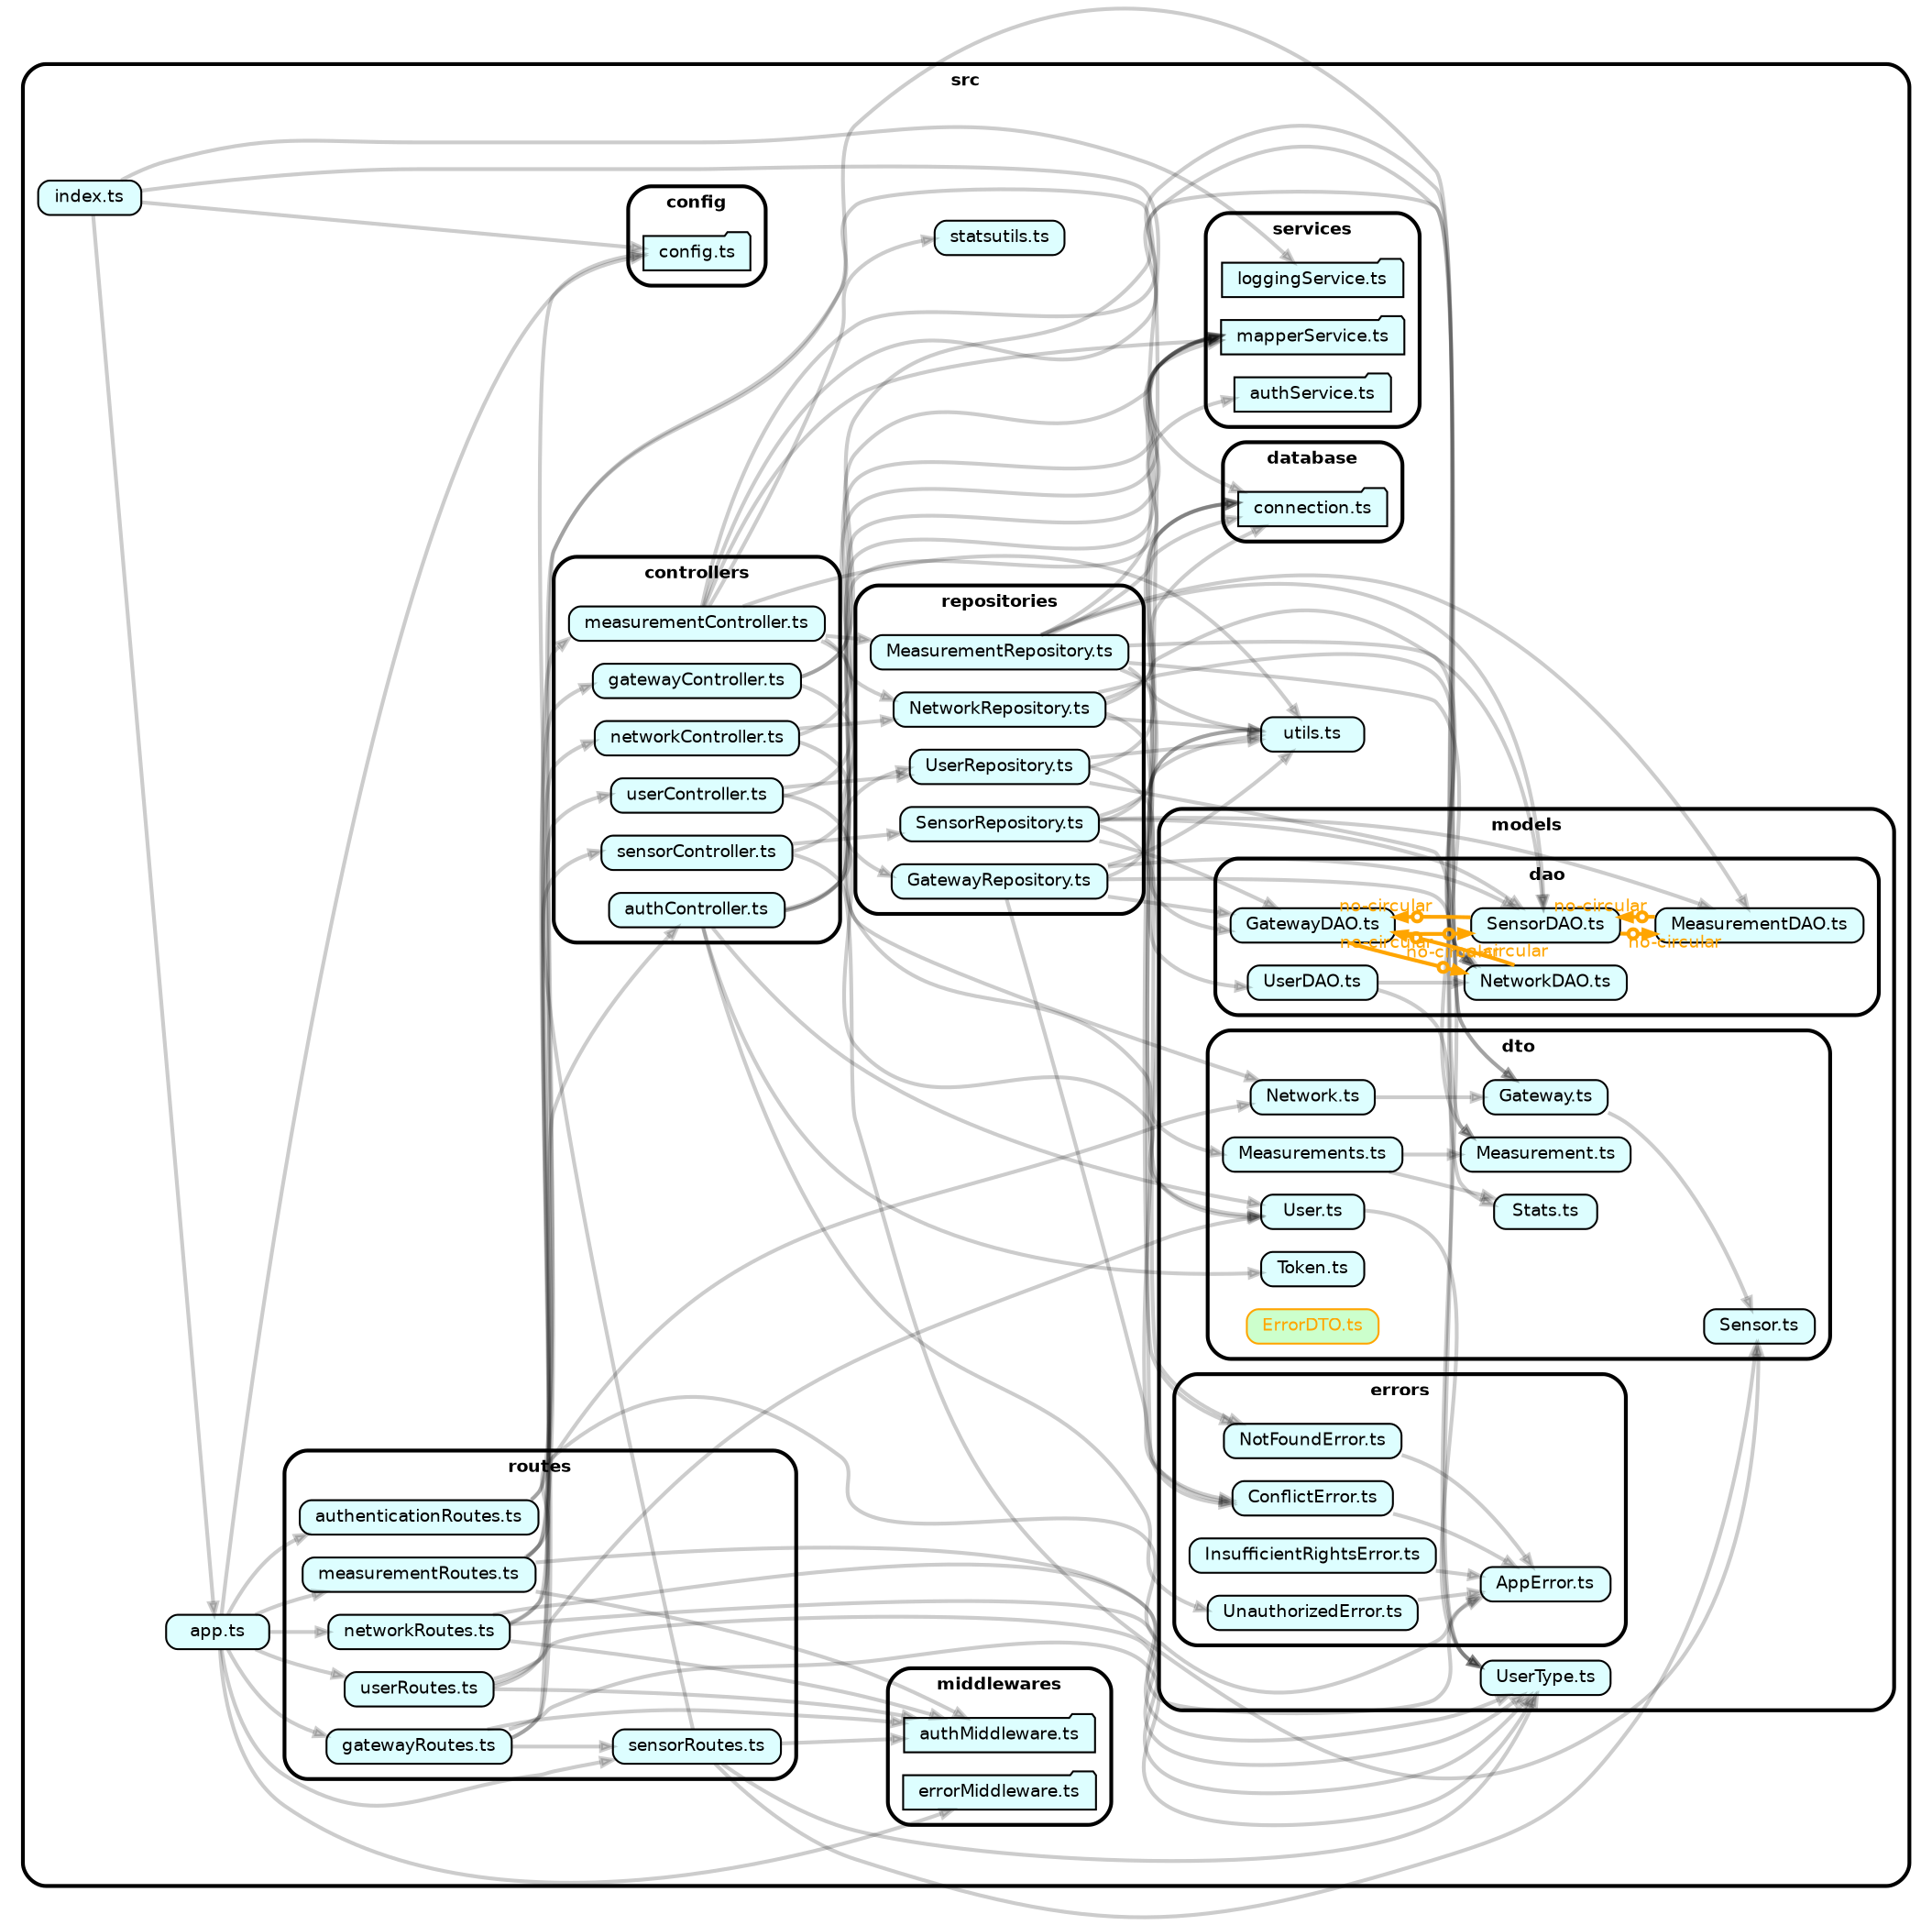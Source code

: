 strict digraph "dependency-cruiser output"{
    rankdir="LR" splines="true" overlap="false" nodesep="0.16" ranksep="0.18" fontname="Helvetica-bold" fontsize="9" style="rounded,bold,filled" fillcolor="#ffffff" compound="true"
    node [shape="box" style="rounded, filled" height="0.2" color="black" fillcolor="#ffffcc" fontcolor="black" fontname="Helvetica" fontsize="9"]
    edge [arrowhead="normal" arrowsize="0.6" penwidth="2.0" color="#00000033" fontname="Helvetica" fontsize="9"]

    subgraph "cluster_src" {label="src" "src/app.ts" [label=<app.ts> tooltip="app.ts" URL="src/app.ts" fillcolor="#ddfeff"] }
    "src/app.ts" -> "src/config/config.ts"
    "src/app.ts" -> "src/middlewares/errorMiddleware.ts"
    "src/app.ts" -> "src/routes/authenticationRoutes.ts"
    "src/app.ts" -> "src/routes/gatewayRoutes.ts"
    "src/app.ts" -> "src/routes/measurementRoutes.ts"
    "src/app.ts" -> "src/routes/networkRoutes.ts"
    "src/app.ts" -> "src/routes/sensorRoutes.ts"
    "src/app.ts" -> "src/routes/userRoutes.ts"
    subgraph "cluster_src" {label="src" subgraph "cluster_src/config" {label="config" "src/config/config.ts" [label=<config.ts> tooltip="config.ts" URL="src/config/config.ts" fillcolor="#ddfeff" shape="folder"] } }
    subgraph "cluster_src" {label="src" subgraph "cluster_src/controllers" {label="controllers" "src/controllers/authController.ts" [label=<authController.ts> tooltip="authController.ts" URL="src/controllers/authController.ts" fillcolor="#ddfeff"] } }
    "src/controllers/authController.ts" -> "src/models/dto/User.ts"
    "src/controllers/authController.ts" -> "src/models/errors/UnauthorizedError.ts"
    "src/controllers/authController.ts" -> "src/models/dto/Token.ts"
    "src/controllers/authController.ts" -> "src/repositories/UserRepository.ts"
    "src/controllers/authController.ts" -> "src/services/authService.ts"
    "src/controllers/authController.ts" -> "src/services/mapperService.ts"
    subgraph "cluster_src" {label="src" subgraph "cluster_src/controllers" {label="controllers" "src/controllers/gatewayController.ts" [label=<gatewayController.ts> tooltip="gatewayController.ts" URL="src/controllers/gatewayController.ts" fillcolor="#ddfeff"] } }
    "src/controllers/gatewayController.ts" -> "src/models/dto/Gateway.ts"
    "src/controllers/gatewayController.ts" -> "src/repositories/GatewayRepository.ts"
    "src/controllers/gatewayController.ts" -> "src/services/mapperService.ts"
    subgraph "cluster_src" {label="src" subgraph "cluster_src/controllers" {label="controllers" "src/controllers/measurementController.ts" [label=<measurementController.ts> tooltip="measurementController.ts" URL="src/controllers/measurementController.ts" fillcolor="#ddfeff"] } }
    "src/controllers/measurementController.ts" -> "src/models/dto/Measurement.ts"
    "src/controllers/measurementController.ts" -> "src/models/dto/Measurements.ts"
    "src/controllers/measurementController.ts" -> "src/models/dto/Stats.ts"
    "src/controllers/measurementController.ts" -> "src/repositories/MeasurementRepository.ts"
    "src/controllers/measurementController.ts" -> "src/repositories/NetworkRepository.ts"
    "src/controllers/measurementController.ts" -> "src/services/mapperService.ts"
    "src/controllers/measurementController.ts" -> "src/utils.ts"
    "src/controllers/measurementController.ts" -> "src/statsutils.ts"
    subgraph "cluster_src" {label="src" subgraph "cluster_src/controllers" {label="controllers" "src/controllers/networkController.ts" [label=<networkController.ts> tooltip="networkController.ts" URL="src/controllers/networkController.ts" fillcolor="#ddfeff"] } }
    "src/controllers/networkController.ts" -> "src/models/dto/Network.ts"
    "src/controllers/networkController.ts" -> "src/repositories/NetworkRepository.ts"
    "src/controllers/networkController.ts" -> "src/services/mapperService.ts"
    subgraph "cluster_src" {label="src" subgraph "cluster_src/controllers" {label="controllers" "src/controllers/sensorController.ts" [label=<sensorController.ts> tooltip="sensorController.ts" URL="src/controllers/sensorController.ts" fillcolor="#ddfeff"] } }
    "src/controllers/sensorController.ts" -> "src/models/dto/Sensor.ts"
    "src/controllers/sensorController.ts" -> "src/repositories/SensorRepository.ts"
    "src/controllers/sensorController.ts" -> "src/services/mapperService.ts"
    subgraph "cluster_src" {label="src" subgraph "cluster_src/controllers" {label="controllers" "src/controllers/userController.ts" [label=<userController.ts> tooltip="userController.ts" URL="src/controllers/userController.ts" fillcolor="#ddfeff"] } }
    "src/controllers/userController.ts" -> "src/models/dto/User.ts"
    "src/controllers/userController.ts" -> "src/repositories/UserRepository.ts"
    "src/controllers/userController.ts" -> "src/services/mapperService.ts"
    subgraph "cluster_src" {label="src" subgraph "cluster_src/database" {label="database" "src/database/connection.ts" [label=<connection.ts> tooltip="connection.ts" URL="src/database/connection.ts" fillcolor="#ddfeff" shape="folder"] } }
    subgraph "cluster_src" {label="src" "src/index.ts" [label=<index.ts> tooltip="index.ts" URL="src/index.ts" fillcolor="#ddfeff"] }
    "src/index.ts" -> "src/app.ts"
    "src/index.ts" -> "src/config/config.ts"
    "src/index.ts" -> "src/database/connection.ts"
    "src/index.ts" -> "src/services/loggingService.ts"
    subgraph "cluster_src" {label="src" subgraph "cluster_src/middlewares" {label="middlewares" "src/middlewares/authMiddleware.ts" [label=<authMiddleware.ts> tooltip="authMiddleware.ts" URL="src/middlewares/authMiddleware.ts" fillcolor="#ddfeff" shape="folder"] } }
    subgraph "cluster_src" {label="src" subgraph "cluster_src/middlewares" {label="middlewares" "src/middlewares/errorMiddleware.ts" [label=<errorMiddleware.ts> tooltip="errorMiddleware.ts" URL="src/middlewares/errorMiddleware.ts" fillcolor="#ddfeff" shape="folder"] } }
    subgraph "cluster_src" {label="src" subgraph "cluster_src/models" {label="models" "src/models/UserType.ts" [label=<UserType.ts> tooltip="UserType.ts" URL="src/models/UserType.ts" fillcolor="#ddfeff"] } }
    subgraph "cluster_src" {label="src" subgraph "cluster_src/models" {label="models" subgraph "cluster_src/models/dao" {label="dao" "src/models/dao/GatewayDAO.ts" [label=<GatewayDAO.ts> tooltip="GatewayDAO.ts" URL="src/models/dao/GatewayDAO.ts" fillcolor="#ddfeff"] } } }
    "src/models/dao/GatewayDAO.ts" -> "src/models/dao/NetworkDAO.ts" [xlabel="no-circular" tooltip="no-circular" arrowhead="normalnoneodot" fontcolor="orange" color="orange"]
    "src/models/dao/GatewayDAO.ts" -> "src/models/dao/SensorDAO.ts" [xlabel="no-circular" tooltip="no-circular" arrowhead="normalnoneodot" fontcolor="orange" color="orange"]
    subgraph "cluster_src" {label="src" subgraph "cluster_src/models" {label="models" subgraph "cluster_src/models/dao" {label="dao" "src/models/dao/MeasurementDAO.ts" [label=<MeasurementDAO.ts> tooltip="MeasurementDAO.ts" URL="src/models/dao/MeasurementDAO.ts" fillcolor="#ddfeff"] } } }
    "src/models/dao/MeasurementDAO.ts" -> "src/models/dao/SensorDAO.ts" [xlabel="no-circular" tooltip="no-circular" arrowhead="normalnoneodot" fontcolor="orange" color="orange"]
    subgraph "cluster_src" {label="src" subgraph "cluster_src/models" {label="models" subgraph "cluster_src/models/dao" {label="dao" "src/models/dao/NetworkDAO.ts" [label=<NetworkDAO.ts> tooltip="NetworkDAO.ts" URL="src/models/dao/NetworkDAO.ts" fillcolor="#ddfeff"] } } }
    "src/models/dao/NetworkDAO.ts" -> "src/models/dao/GatewayDAO.ts" [xlabel="no-circular" tooltip="no-circular" arrowhead="normalnoneodot" fontcolor="orange" color="orange"]
    subgraph "cluster_src" {label="src" subgraph "cluster_src/models" {label="models" subgraph "cluster_src/models/dao" {label="dao" "src/models/dao/SensorDAO.ts" [label=<SensorDAO.ts> tooltip="SensorDAO.ts" URL="src/models/dao/SensorDAO.ts" fillcolor="#ddfeff"] } } }
    "src/models/dao/SensorDAO.ts" -> "src/models/dao/GatewayDAO.ts" [xlabel="no-circular" tooltip="no-circular" arrowhead="normalnoneodot" fontcolor="orange" color="orange"]
    "src/models/dao/SensorDAO.ts" -> "src/models/dao/MeasurementDAO.ts" [xlabel="no-circular" tooltip="no-circular" arrowhead="normalnoneodot" fontcolor="orange" color="orange"]
    subgraph "cluster_src" {label="src" subgraph "cluster_src/models" {label="models" subgraph "cluster_src/models/dao" {label="dao" "src/models/dao/UserDAO.ts" [label=<UserDAO.ts> tooltip="UserDAO.ts" URL="src/models/dao/UserDAO.ts" fillcolor="#ddfeff"] } } }
    "src/models/dao/UserDAO.ts" -> "src/models/dao/NetworkDAO.ts"
    "src/models/dao/UserDAO.ts" -> "src/models/UserType.ts"
    subgraph "cluster_src" {label="src" subgraph "cluster_src/models" {label="models" subgraph "cluster_src/models/dto" {label="dto" "src/models/dto/ErrorDTO.ts" [label=<ErrorDTO.ts> tooltip="no-orphans" URL="src/models/dto/ErrorDTO.ts" fillcolor="#ccffcc" fontcolor="orange" color="orange"] } } }
    subgraph "cluster_src" {label="src" subgraph "cluster_src/models" {label="models" subgraph "cluster_src/models/dto" {label="dto" "src/models/dto/Gateway.ts" [label=<Gateway.ts> tooltip="Gateway.ts" URL="src/models/dto/Gateway.ts" fillcolor="#ddfeff"] } } }
    "src/models/dto/Gateway.ts" -> "src/models/dto/Sensor.ts"
    subgraph "cluster_src" {label="src" subgraph "cluster_src/models" {label="models" subgraph "cluster_src/models/dto" {label="dto" "src/models/dto/Measurement.ts" [label=<Measurement.ts> tooltip="Measurement.ts" URL="src/models/dto/Measurement.ts" fillcolor="#ddfeff"] } } }
    subgraph "cluster_src" {label="src" subgraph "cluster_src/models" {label="models" subgraph "cluster_src/models/dto" {label="dto" "src/models/dto/Measurements.ts" [label=<Measurements.ts> tooltip="Measurements.ts" URL="src/models/dto/Measurements.ts" fillcolor="#ddfeff"] } } }
    "src/models/dto/Measurements.ts" -> "src/models/dto/Measurement.ts"
    "src/models/dto/Measurements.ts" -> "src/models/dto/Stats.ts"
    subgraph "cluster_src" {label="src" subgraph "cluster_src/models" {label="models" subgraph "cluster_src/models/dto" {label="dto" "src/models/dto/Network.ts" [label=<Network.ts> tooltip="Network.ts" URL="src/models/dto/Network.ts" fillcolor="#ddfeff"] } } }
    "src/models/dto/Network.ts" -> "src/models/dto/Gateway.ts"
    subgraph "cluster_src" {label="src" subgraph "cluster_src/models" {label="models" subgraph "cluster_src/models/dto" {label="dto" "src/models/dto/Sensor.ts" [label=<Sensor.ts> tooltip="Sensor.ts" URL="src/models/dto/Sensor.ts" fillcolor="#ddfeff"] } } }
    subgraph "cluster_src" {label="src" subgraph "cluster_src/models" {label="models" subgraph "cluster_src/models/dto" {label="dto" "src/models/dto/Stats.ts" [label=<Stats.ts> tooltip="Stats.ts" URL="src/models/dto/Stats.ts" fillcolor="#ddfeff"] } } }
    subgraph "cluster_src" {label="src" subgraph "cluster_src/models" {label="models" subgraph "cluster_src/models/dto" {label="dto" "src/models/dto/Token.ts" [label=<Token.ts> tooltip="Token.ts" URL="src/models/dto/Token.ts" fillcolor="#ddfeff"] } } }
    subgraph "cluster_src" {label="src" subgraph "cluster_src/models" {label="models" subgraph "cluster_src/models/dto" {label="dto" "src/models/dto/User.ts" [label=<User.ts> tooltip="User.ts" URL="src/models/dto/User.ts" fillcolor="#ddfeff"] } } }
    "src/models/dto/User.ts" -> "src/models/UserType.ts"
    subgraph "cluster_src" {label="src" subgraph "cluster_src/models" {label="models" subgraph "cluster_src/models/errors" {label="errors" "src/models/errors/AppError.ts" [label=<AppError.ts> tooltip="AppError.ts" URL="src/models/errors/AppError.ts" fillcolor="#ddfeff"] } } }
    subgraph "cluster_src" {label="src" subgraph "cluster_src/models" {label="models" subgraph "cluster_src/models/errors" {label="errors" "src/models/errors/ConflictError.ts" [label=<ConflictError.ts> tooltip="ConflictError.ts" URL="src/models/errors/ConflictError.ts" fillcolor="#ddfeff"] } } }
    "src/models/errors/ConflictError.ts" -> "src/models/errors/AppError.ts"
    subgraph "cluster_src" {label="src" subgraph "cluster_src/models" {label="models" subgraph "cluster_src/models/errors" {label="errors" "src/models/errors/InsufficientRightsError.ts" [label=<InsufficientRightsError.ts> tooltip="InsufficientRightsError.ts" URL="src/models/errors/InsufficientRightsError.ts" fillcolor="#ddfeff"] } } }
    "src/models/errors/InsufficientRightsError.ts" -> "src/models/errors/AppError.ts"
    subgraph "cluster_src" {label="src" subgraph "cluster_src/models" {label="models" subgraph "cluster_src/models/errors" {label="errors" "src/models/errors/NotFoundError.ts" [label=<NotFoundError.ts> tooltip="NotFoundError.ts" URL="src/models/errors/NotFoundError.ts" fillcolor="#ddfeff"] } } }
    "src/models/errors/NotFoundError.ts" -> "src/models/errors/AppError.ts"
    subgraph "cluster_src" {label="src" subgraph "cluster_src/models" {label="models" subgraph "cluster_src/models/errors" {label="errors" "src/models/errors/UnauthorizedError.ts" [label=<UnauthorizedError.ts> tooltip="UnauthorizedError.ts" URL="src/models/errors/UnauthorizedError.ts" fillcolor="#ddfeff"] } } }
    "src/models/errors/UnauthorizedError.ts" -> "src/models/errors/AppError.ts"
    subgraph "cluster_src" {label="src" subgraph "cluster_src/repositories" {label="repositories" "src/repositories/GatewayRepository.ts" [label=<GatewayRepository.ts> tooltip="GatewayRepository.ts" URL="src/repositories/GatewayRepository.ts" fillcolor="#ddfeff"] } }
    "src/repositories/GatewayRepository.ts" -> "src/models/dao/GatewayDAO.ts"
    "src/repositories/GatewayRepository.ts" -> "src/models/dao/NetworkDAO.ts"
    "src/repositories/GatewayRepository.ts" -> "src/database/connection.ts"
    "src/repositories/GatewayRepository.ts" -> "src/models/dao/SensorDAO.ts"
    "src/repositories/GatewayRepository.ts" -> "src/models/errors/ConflictError.ts"
    "src/repositories/GatewayRepository.ts" -> "src/utils.ts"
    subgraph "cluster_src" {label="src" subgraph "cluster_src/repositories" {label="repositories" "src/repositories/MeasurementRepository.ts" [label=<MeasurementRepository.ts> tooltip="MeasurementRepository.ts" URL="src/repositories/MeasurementRepository.ts" fillcolor="#ddfeff"] } }
    "src/repositories/MeasurementRepository.ts" -> "src/models/dao/GatewayDAO.ts"
    "src/repositories/MeasurementRepository.ts" -> "src/models/dao/MeasurementDAO.ts"
    "src/repositories/MeasurementRepository.ts" -> "src/models/dao/NetworkDAO.ts"
    "src/repositories/MeasurementRepository.ts" -> "src/models/dao/SensorDAO.ts"
    "src/repositories/MeasurementRepository.ts" -> "src/database/connection.ts"
    "src/repositories/MeasurementRepository.ts" -> "src/models/dto/Measurement.ts"
    "src/repositories/MeasurementRepository.ts" -> "src/services/mapperService.ts"
    "src/repositories/MeasurementRepository.ts" -> "src/utils.ts"
    subgraph "cluster_src" {label="src" subgraph "cluster_src/repositories" {label="repositories" "src/repositories/NetworkRepository.ts" [label=<NetworkRepository.ts> tooltip="NetworkRepository.ts" URL="src/repositories/NetworkRepository.ts" fillcolor="#ddfeff"] } }
    "src/repositories/NetworkRepository.ts" -> "src/models/dao/NetworkDAO.ts"
    "src/repositories/NetworkRepository.ts" -> "src/database/connection.ts"
    "src/repositories/NetworkRepository.ts" -> "src/models/errors/NotFoundError.ts"
    "src/repositories/NetworkRepository.ts" -> "src/models/dao/SensorDAO.ts"
    "src/repositories/NetworkRepository.ts" -> "src/utils.ts"
    subgraph "cluster_src" {label="src" subgraph "cluster_src/repositories" {label="repositories" "src/repositories/SensorRepository.ts" [label=<SensorRepository.ts> tooltip="SensorRepository.ts" URL="src/repositories/SensorRepository.ts" fillcolor="#ddfeff"] } }
    "src/repositories/SensorRepository.ts" -> "src/models/dao/GatewayDAO.ts"
    "src/repositories/SensorRepository.ts" -> "src/models/dao/MeasurementDAO.ts"
    "src/repositories/SensorRepository.ts" -> "src/models/dao/SensorDAO.ts"
    "src/repositories/SensorRepository.ts" -> "src/database/connection.ts"
    "src/repositories/SensorRepository.ts" -> "src/models/errors/ConflictError.ts"
    "src/repositories/SensorRepository.ts" -> "src/utils.ts"
    subgraph "cluster_src" {label="src" subgraph "cluster_src/repositories" {label="repositories" "src/repositories/UserRepository.ts" [label=<UserRepository.ts> tooltip="UserRepository.ts" URL="src/repositories/UserRepository.ts" fillcolor="#ddfeff"] } }
    "src/repositories/UserRepository.ts" -> "src/models/dao/UserDAO.ts"
    "src/repositories/UserRepository.ts" -> "src/database/connection.ts"
    "src/repositories/UserRepository.ts" -> "src/models/UserType.ts"
    "src/repositories/UserRepository.ts" -> "src/utils.ts"
    subgraph "cluster_src" {label="src" subgraph "cluster_src/routes" {label="routes" "src/routes/authenticationRoutes.ts" [label=<authenticationRoutes.ts> tooltip="authenticationRoutes.ts" URL="src/routes/authenticationRoutes.ts" fillcolor="#ddfeff"] } }
    "src/routes/authenticationRoutes.ts" -> "src/controllers/authController.ts"
    "src/routes/authenticationRoutes.ts" -> "src/models/dto/User.ts"
    subgraph "cluster_src" {label="src" subgraph "cluster_src/routes" {label="routes" "src/routes/gatewayRoutes.ts" [label=<gatewayRoutes.ts> tooltip="gatewayRoutes.ts" URL="src/routes/gatewayRoutes.ts" fillcolor="#ddfeff"] } }
    "src/routes/gatewayRoutes.ts" -> "src/controllers/gatewayController.ts"
    "src/routes/gatewayRoutes.ts" -> "src/middlewares/authMiddleware.ts"
    "src/routes/gatewayRoutes.ts" -> "src/models/dto/Gateway.ts"
    "src/routes/gatewayRoutes.ts" -> "src/models/UserType.ts"
    "src/routes/gatewayRoutes.ts" -> "src/routes/sensorRoutes.ts"
    subgraph "cluster_src" {label="src" subgraph "cluster_src/routes" {label="routes" "src/routes/measurementRoutes.ts" [label=<measurementRoutes.ts> tooltip="measurementRoutes.ts" URL="src/routes/measurementRoutes.ts" fillcolor="#ddfeff"] } }
    "src/routes/measurementRoutes.ts" -> "src/config/config.ts"
    "src/routes/measurementRoutes.ts" -> "src/controllers/measurementController.ts"
    "src/routes/measurementRoutes.ts" -> "src/middlewares/authMiddleware.ts"
    "src/routes/measurementRoutes.ts" -> "src/models/errors/AppError.ts"
    "src/routes/measurementRoutes.ts" -> "src/models/UserType.ts"
    subgraph "cluster_src" {label="src" subgraph "cluster_src/routes" {label="routes" "src/routes/networkRoutes.ts" [label=<networkRoutes.ts> tooltip="networkRoutes.ts" URL="src/routes/networkRoutes.ts" fillcolor="#ddfeff"] } }
    "src/routes/networkRoutes.ts" -> "src/controllers/networkController.ts"
    "src/routes/networkRoutes.ts" -> "src/models/dto/Network.ts"
    "src/routes/networkRoutes.ts" -> "src/middlewares/authMiddleware.ts"
    "src/routes/networkRoutes.ts" -> "src/models/errors/AppError.ts"
    "src/routes/networkRoutes.ts" -> "src/models/UserType.ts"
    subgraph "cluster_src" {label="src" subgraph "cluster_src/routes" {label="routes" "src/routes/sensorRoutes.ts" [label=<sensorRoutes.ts> tooltip="sensorRoutes.ts" URL="src/routes/sensorRoutes.ts" fillcolor="#ddfeff"] } }
    "src/routes/sensorRoutes.ts" -> "src/controllers/sensorController.ts"
    "src/routes/sensorRoutes.ts" -> "src/middlewares/authMiddleware.ts"
    "src/routes/sensorRoutes.ts" -> "src/models/dto/Sensor.ts"
    "src/routes/sensorRoutes.ts" -> "src/models/UserType.ts"
    subgraph "cluster_src" {label="src" subgraph "cluster_src/routes" {label="routes" "src/routes/userRoutes.ts" [label=<userRoutes.ts> tooltip="userRoutes.ts" URL="src/routes/userRoutes.ts" fillcolor="#ddfeff"] } }
    "src/routes/userRoutes.ts" -> "src/controllers/userController.ts"
    "src/routes/userRoutes.ts" -> "src/models/dto/User.ts"
    "src/routes/userRoutes.ts" -> "src/middlewares/authMiddleware.ts"
    "src/routes/userRoutes.ts" -> "src/models/UserType.ts"
    subgraph "cluster_src" {label="src" subgraph "cluster_src/services" {label="services" "src/services/authService.ts" [label=<authService.ts> tooltip="authService.ts" URL="src/services/authService.ts" fillcolor="#ddfeff" shape="folder"] } }
    subgraph "cluster_src" {label="src" subgraph "cluster_src/services" {label="services" "src/services/loggingService.ts" [label=<loggingService.ts> tooltip="loggingService.ts" URL="src/services/loggingService.ts" fillcolor="#ddfeff" shape="folder"] } }
    subgraph "cluster_src" {label="src" subgraph "cluster_src/services" {label="services" "src/services/mapperService.ts" [label=<mapperService.ts> tooltip="mapperService.ts" URL="src/services/mapperService.ts" fillcolor="#ddfeff" shape="folder"] } }
    subgraph "cluster_src" {label="src" "src/statsutils.ts" [label=<statsutils.ts> tooltip="statsutils.ts" URL="src/statsutils.ts" fillcolor="#ddfeff"] }
    subgraph "cluster_src" {label="src" "src/utils.ts" [label=<utils.ts> tooltip="utils.ts" URL="src/utils.ts" fillcolor="#ddfeff"] }
    "src/utils.ts" -> "src/models/errors/ConflictError.ts"
    "src/utils.ts" -> "src/models/errors/NotFoundError.ts"
}
